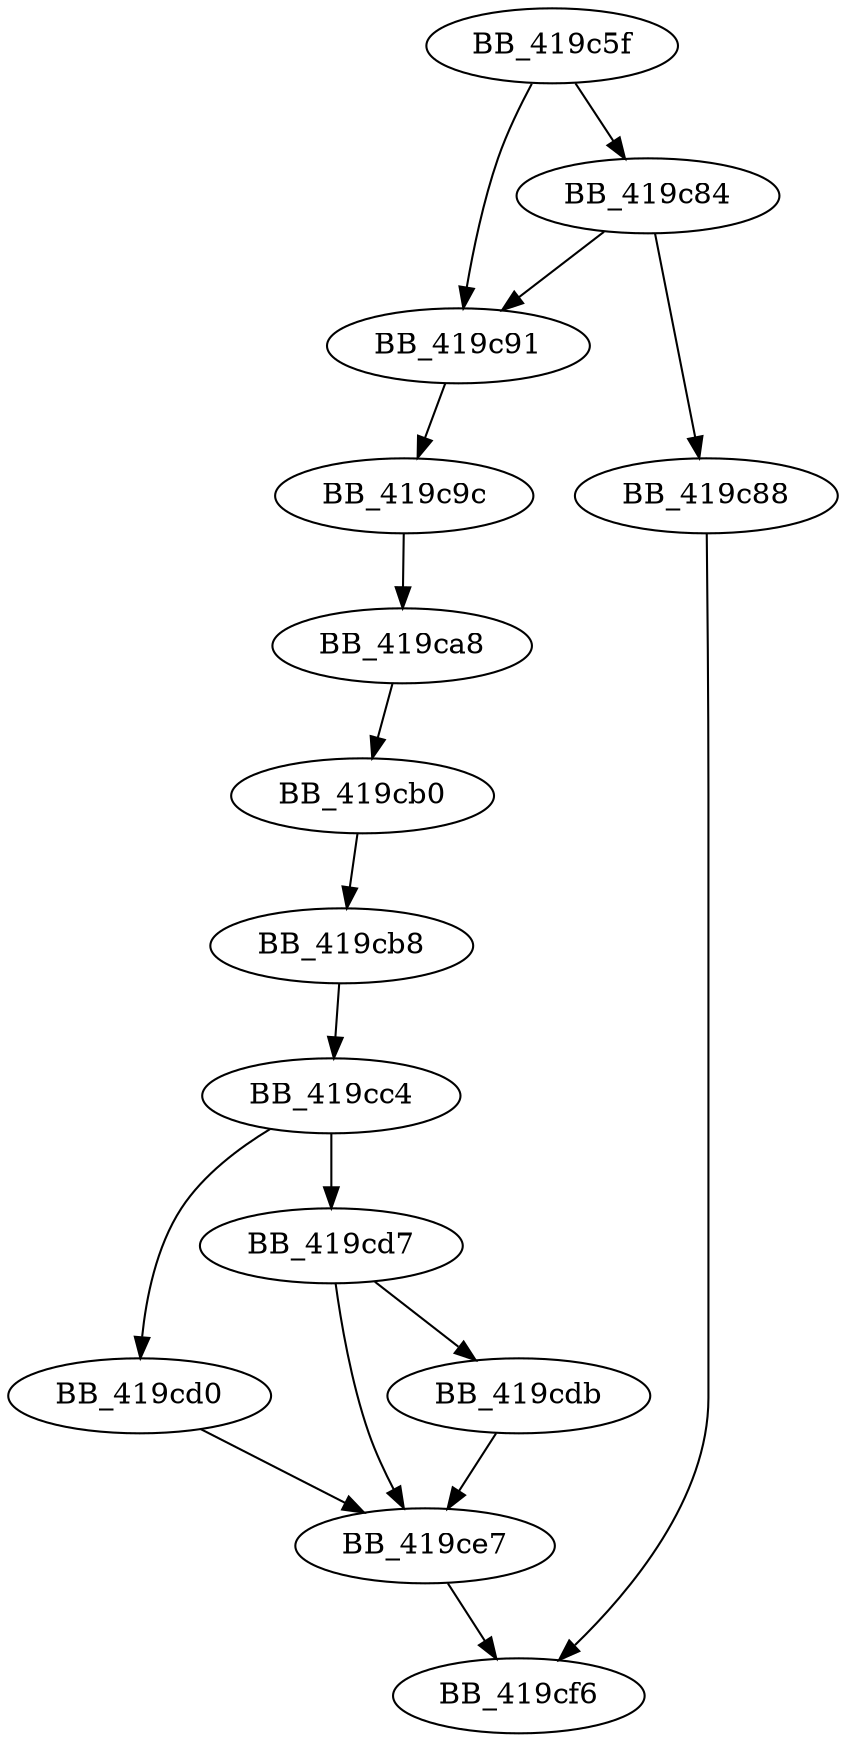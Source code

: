 DiGraph ___security_init_cookie{
BB_419c5f->BB_419c84
BB_419c5f->BB_419c91
BB_419c84->BB_419c88
BB_419c84->BB_419c91
BB_419c88->BB_419cf6
BB_419c91->BB_419c9c
BB_419c9c->BB_419ca8
BB_419ca8->BB_419cb0
BB_419cb0->BB_419cb8
BB_419cb8->BB_419cc4
BB_419cc4->BB_419cd0
BB_419cc4->BB_419cd7
BB_419cd0->BB_419ce7
BB_419cd7->BB_419cdb
BB_419cd7->BB_419ce7
BB_419cdb->BB_419ce7
BB_419ce7->BB_419cf6
}
